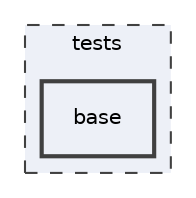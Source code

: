 digraph "tests/base"
{
 // LATEX_PDF_SIZE
  edge [fontname="Helvetica",fontsize="10",labelfontname="Helvetica",labelfontsize="10"];
  node [fontname="Helvetica",fontsize="10",shape=record];
  compound=true
  subgraph clusterdir_59425e443f801f1f2fd8bbe4959a3ccf {
    graph [ bgcolor="#edf0f7", pencolor="grey25", style="filled,dashed,", label="tests", fontname="Helvetica", fontsize="10", URL="dir_59425e443f801f1f2fd8bbe4959a3ccf.html"]
  dir_a49f9b051925a4cbbe82ac92a0123656 [shape=box, label="base", style="filled,bold,", fillcolor="#edf0f7", color="grey25", URL="dir_a49f9b051925a4cbbe82ac92a0123656.html"];
  }
}
